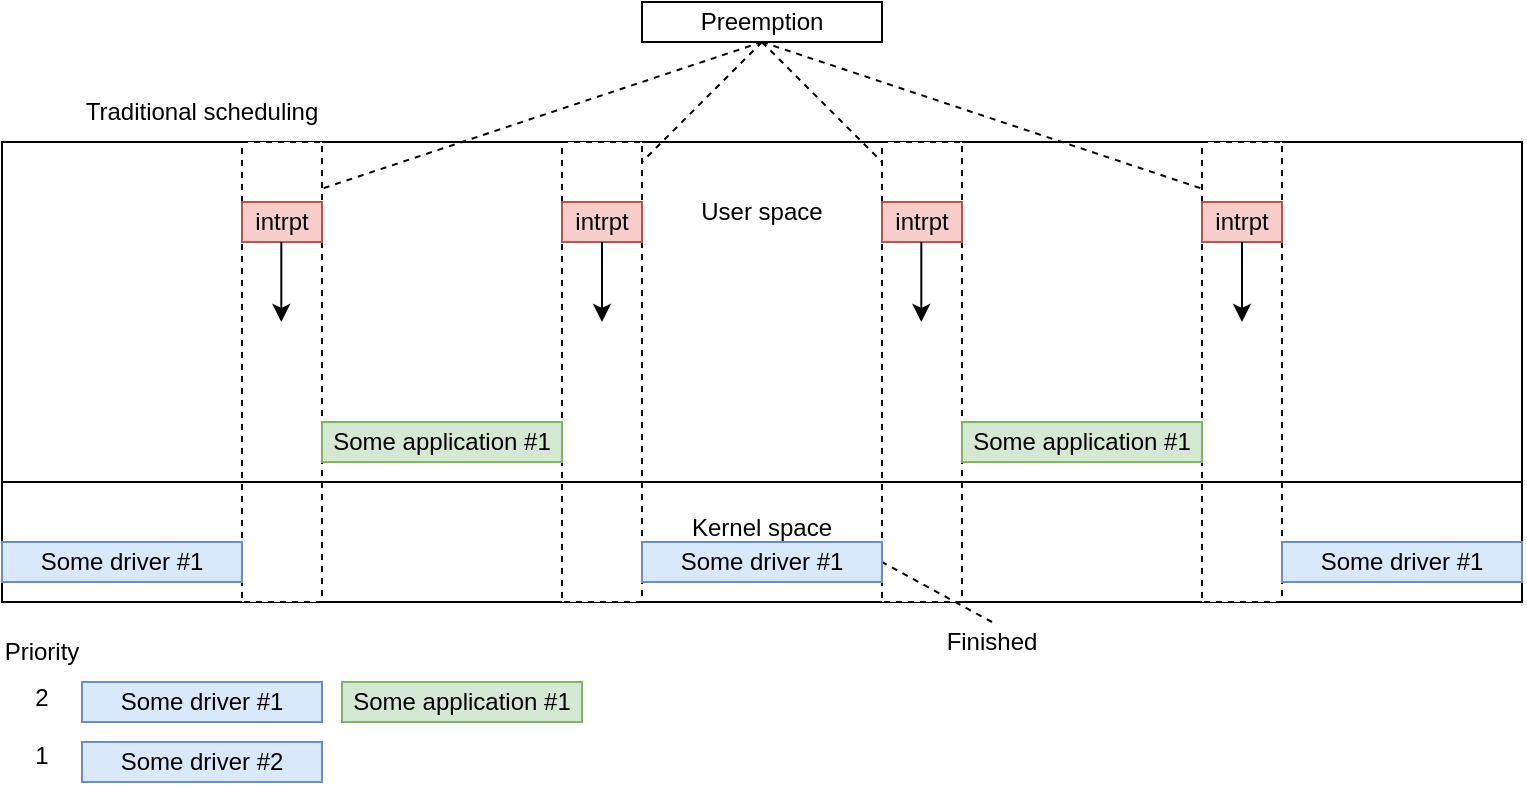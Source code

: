 <mxfile version="17.2.1" type="device"><diagram id="ONcMTYzUfre1b4p5aZ6M" name="Page-1"><mxGraphModel dx="1102" dy="870" grid="1" gridSize="10" guides="1" tooltips="1" connect="1" arrows="1" fold="1" page="1" pageScale="1" pageWidth="850" pageHeight="1100" math="0" shadow="0"><root><mxCell id="0"/><mxCell id="1" parent="0"/><mxCell id="NyJZCYIsVujNBmTu62oQ-1" value="Kernel space&lt;br&gt;&lt;br&gt;" style="rounded=0;whiteSpace=wrap;html=1;" vertex="1" parent="1"><mxGeometry x="20" y="410" width="760" height="60" as="geometry"/></mxCell><mxCell id="NyJZCYIsVujNBmTu62oQ-2" value="User space&lt;br&gt;&lt;br&gt;&lt;br&gt;&lt;br&gt;&lt;br&gt;&lt;br&gt;&lt;br&gt;&lt;br&gt;" style="rounded=0;whiteSpace=wrap;html=1;" vertex="1" parent="1"><mxGeometry x="20" y="240" width="760" height="170" as="geometry"/></mxCell><mxCell id="NyJZCYIsVujNBmTu62oQ-11" value="Some driver #1" style="rounded=0;whiteSpace=wrap;html=1;fillColor=#dae8fc;strokeColor=#6c8ebf;" vertex="1" parent="1"><mxGeometry x="60" y="510" width="120" height="20" as="geometry"/></mxCell><mxCell id="NyJZCYIsVujNBmTu62oQ-12" value="Priority" style="text;html=1;strokeColor=none;fillColor=none;align=center;verticalAlign=middle;whiteSpace=wrap;rounded=0;" vertex="1" parent="1"><mxGeometry x="20" y="480" width="40" height="30" as="geometry"/></mxCell><mxCell id="NyJZCYIsVujNBmTu62oQ-13" value="&lt;br&gt;2&lt;br&gt;&lt;br&gt;1" style="text;html=1;strokeColor=none;fillColor=none;align=center;verticalAlign=middle;whiteSpace=wrap;rounded=0;" vertex="1" parent="1"><mxGeometry x="20" y="510" width="40" height="30" as="geometry"/></mxCell><mxCell id="NyJZCYIsVujNBmTu62oQ-19" style="edgeStyle=none;rounded=0;orthogonalLoop=1;jettySize=auto;html=1;exitX=0.5;exitY=1;exitDx=0;exitDy=0;entryX=0.5;entryY=0;entryDx=0;entryDy=0;dashed=1;endArrow=none;endFill=0;" edge="1" parent="1" source="NyJZCYIsVujNBmTu62oQ-21" target="NyJZCYIsVujNBmTu62oQ-15"><mxGeometry relative="1" as="geometry"/></mxCell><mxCell id="NyJZCYIsVujNBmTu62oQ-20" style="edgeStyle=none;rounded=0;orthogonalLoop=1;jettySize=auto;html=1;exitX=0.5;exitY=1;exitDx=0;exitDy=0;entryX=0.5;entryY=0;entryDx=0;entryDy=0;dashed=1;endArrow=none;endFill=0;" edge="1" parent="1" source="NyJZCYIsVujNBmTu62oQ-21" target="NyJZCYIsVujNBmTu62oQ-17"><mxGeometry relative="1" as="geometry"/></mxCell><mxCell id="NyJZCYIsVujNBmTu62oQ-21" value="Preemption" style="rounded=0;whiteSpace=wrap;html=1;" vertex="1" parent="1"><mxGeometry x="340" y="170" width="120" height="20" as="geometry"/></mxCell><mxCell id="NyJZCYIsVujNBmTu62oQ-22" value="Traditional scheduling" style="text;html=1;strokeColor=none;fillColor=none;align=center;verticalAlign=middle;whiteSpace=wrap;rounded=0;" vertex="1" parent="1"><mxGeometry x="20" y="210" width="200" height="30" as="geometry"/></mxCell><mxCell id="NyJZCYIsVujNBmTu62oQ-24" value="Some driver #2" style="rounded=0;whiteSpace=wrap;html=1;fillColor=#dae8fc;strokeColor=#6c8ebf;" vertex="1" parent="1"><mxGeometry x="60" y="540" width="120" height="20" as="geometry"/></mxCell><mxCell id="NyJZCYIsVujNBmTu62oQ-27" value="Some application #1" style="rounded=0;whiteSpace=wrap;html=1;fillColor=#d5e8d4;strokeColor=#82b366;" vertex="1" parent="1"><mxGeometry x="190" y="510" width="120" height="20" as="geometry"/></mxCell><mxCell id="NyJZCYIsVujNBmTu62oQ-29" value="Finished" style="text;html=1;strokeColor=none;fillColor=none;align=center;verticalAlign=middle;whiteSpace=wrap;rounded=0;" vertex="1" parent="1"><mxGeometry x="490" y="480" width="50" height="20" as="geometry"/></mxCell><mxCell id="NyJZCYIsVujNBmTu62oQ-36" style="edgeStyle=none;rounded=0;orthogonalLoop=1;jettySize=auto;html=1;exitX=0.5;exitY=1;exitDx=0;exitDy=0;entryX=0.5;entryY=0;entryDx=0;entryDy=0;dashed=1;endArrow=none;endFill=0;" edge="1" parent="1" target="NyJZCYIsVujNBmTu62oQ-32" source="NyJZCYIsVujNBmTu62oQ-21"><mxGeometry relative="1" as="geometry"><mxPoint x="80" y="190" as="sourcePoint"/></mxGeometry></mxCell><mxCell id="NyJZCYIsVujNBmTu62oQ-37" style="edgeStyle=none;rounded=0;orthogonalLoop=1;jettySize=auto;html=1;exitX=0.5;exitY=1;exitDx=0;exitDy=0;entryX=0.5;entryY=0;entryDx=0;entryDy=0;dashed=1;endArrow=none;endFill=0;" edge="1" parent="1" target="NyJZCYIsVujNBmTu62oQ-34" source="NyJZCYIsVujNBmTu62oQ-21"><mxGeometry relative="1" as="geometry"><mxPoint x="80" y="190" as="sourcePoint"/></mxGeometry></mxCell><mxCell id="NyJZCYIsVujNBmTu62oQ-38" value="" style="rounded=0;whiteSpace=wrap;html=1;dashed=1;" vertex="1" parent="1"><mxGeometry x="460" y="240" width="40" height="230" as="geometry"/></mxCell><mxCell id="NyJZCYIsVujNBmTu62oQ-28" style="rounded=0;orthogonalLoop=1;jettySize=auto;html=1;exitX=0.5;exitY=0;exitDx=0;exitDy=0;entryX=1;entryY=0.5;entryDx=0;entryDy=0;dashed=1;endArrow=none;endFill=0;" edge="1" parent="1" source="NyJZCYIsVujNBmTu62oQ-29" target="NyJZCYIsVujNBmTu62oQ-26"><mxGeometry relative="1" as="geometry"/></mxCell><mxCell id="NyJZCYIsVujNBmTu62oQ-39" value="" style="rounded=0;whiteSpace=wrap;html=1;dashed=1;" vertex="1" parent="1"><mxGeometry x="140" y="240" width="40" height="230" as="geometry"/></mxCell><mxCell id="NyJZCYIsVujNBmTu62oQ-40" value="" style="rounded=0;whiteSpace=wrap;html=1;dashed=1;" vertex="1" parent="1"><mxGeometry x="300" y="240" width="40" height="230" as="geometry"/></mxCell><mxCell id="NyJZCYIsVujNBmTu62oQ-41" value="" style="rounded=0;whiteSpace=wrap;html=1;dashed=1;" vertex="1" parent="1"><mxGeometry x="620" y="240" width="40" height="230" as="geometry"/></mxCell><mxCell id="NyJZCYIsVujNBmTu62oQ-14" value="Some application #1" style="rounded=0;whiteSpace=wrap;html=1;fillColor=#d5e8d4;strokeColor=#82b366;" vertex="1" parent="1"><mxGeometry x="180" y="380" width="120" height="20" as="geometry"/></mxCell><mxCell id="NyJZCYIsVujNBmTu62oQ-15" value="intrpt" style="rounded=0;whiteSpace=wrap;html=1;fillColor=#f8cecc;strokeColor=#b85450;" vertex="1" parent="1"><mxGeometry x="460" y="270" width="40" height="20" as="geometry"/></mxCell><mxCell id="NyJZCYIsVujNBmTu62oQ-16" value="" style="endArrow=none;html=1;rounded=0;entryX=0.5;entryY=1;entryDx=0;entryDy=0;endFill=0;startArrow=classic;startFill=1;" edge="1" parent="1"><mxGeometry width="50" height="50" relative="1" as="geometry"><mxPoint x="479.66" y="330" as="sourcePoint"/><mxPoint x="479.66" y="290" as="targetPoint"/></mxGeometry></mxCell><mxCell id="NyJZCYIsVujNBmTu62oQ-17" value="intrpt" style="rounded=0;whiteSpace=wrap;html=1;fillColor=#f8cecc;strokeColor=#b85450;" vertex="1" parent="1"><mxGeometry x="620" y="270" width="40" height="20" as="geometry"/></mxCell><mxCell id="NyJZCYIsVujNBmTu62oQ-18" value="" style="endArrow=none;html=1;rounded=0;entryX=0.5;entryY=1;entryDx=0;entryDy=0;endFill=0;startArrow=classic;startFill=1;" edge="1" parent="1" target="NyJZCYIsVujNBmTu62oQ-17"><mxGeometry width="50" height="50" relative="1" as="geometry"><mxPoint x="640" y="330" as="sourcePoint"/><mxPoint x="640" y="300" as="targetPoint"/></mxGeometry></mxCell><mxCell id="NyJZCYIsVujNBmTu62oQ-23" value="Some driver #1" style="rounded=0;whiteSpace=wrap;html=1;fillColor=#dae8fc;strokeColor=#6c8ebf;" vertex="1" parent="1"><mxGeometry x="20" y="440" width="120" height="20" as="geometry"/></mxCell><mxCell id="NyJZCYIsVujNBmTu62oQ-25" value="Some driver #1" style="rounded=0;whiteSpace=wrap;html=1;fillColor=#dae8fc;strokeColor=#6c8ebf;" vertex="1" parent="1"><mxGeometry x="660" y="440" width="120" height="20" as="geometry"/></mxCell><mxCell id="NyJZCYIsVujNBmTu62oQ-26" value="Some driver #1" style="rounded=0;whiteSpace=wrap;html=1;fillColor=#dae8fc;strokeColor=#6c8ebf;" vertex="1" parent="1"><mxGeometry x="340" y="440" width="120" height="20" as="geometry"/></mxCell><mxCell id="NyJZCYIsVujNBmTu62oQ-30" value="Some application #1" style="rounded=0;whiteSpace=wrap;html=1;fillColor=#d5e8d4;strokeColor=#82b366;" vertex="1" parent="1"><mxGeometry x="500" y="380" width="120" height="20" as="geometry"/></mxCell><mxCell id="NyJZCYIsVujNBmTu62oQ-32" value="intrpt" style="rounded=0;whiteSpace=wrap;html=1;fillColor=#f8cecc;strokeColor=#b85450;" vertex="1" parent="1"><mxGeometry x="140" y="270" width="40" height="20" as="geometry"/></mxCell><mxCell id="NyJZCYIsVujNBmTu62oQ-33" value="" style="endArrow=none;html=1;rounded=0;entryX=0.5;entryY=1;entryDx=0;entryDy=0;endFill=0;startArrow=classic;startFill=1;" edge="1" parent="1"><mxGeometry width="50" height="50" relative="1" as="geometry"><mxPoint x="159.66" y="330" as="sourcePoint"/><mxPoint x="159.66" y="290" as="targetPoint"/></mxGeometry></mxCell><mxCell id="NyJZCYIsVujNBmTu62oQ-34" value="intrpt" style="rounded=0;whiteSpace=wrap;html=1;fillColor=#f8cecc;strokeColor=#b85450;" vertex="1" parent="1"><mxGeometry x="300" y="270" width="40" height="20" as="geometry"/></mxCell><mxCell id="NyJZCYIsVujNBmTu62oQ-35" value="" style="endArrow=none;html=1;rounded=0;entryX=0.5;entryY=1;entryDx=0;entryDy=0;endFill=0;startArrow=classic;startFill=1;" edge="1" parent="1" target="NyJZCYIsVujNBmTu62oQ-34"><mxGeometry width="50" height="50" relative="1" as="geometry"><mxPoint x="320" y="330" as="sourcePoint"/><mxPoint x="320" y="300" as="targetPoint"/></mxGeometry></mxCell><mxCell id="NyJZCYIsVujNBmTu62oQ-42" value="" style="endArrow=none;html=1;rounded=0;exitX=0;exitY=0;exitDx=0;exitDy=0;entryX=1;entryY=0;entryDx=0;entryDy=0;" edge="1" parent="1" source="NyJZCYIsVujNBmTu62oQ-1" target="NyJZCYIsVujNBmTu62oQ-1"><mxGeometry width="50" height="50" relative="1" as="geometry"><mxPoint x="230" y="680" as="sourcePoint"/><mxPoint x="280" y="630" as="targetPoint"/></mxGeometry></mxCell></root></mxGraphModel></diagram></mxfile>